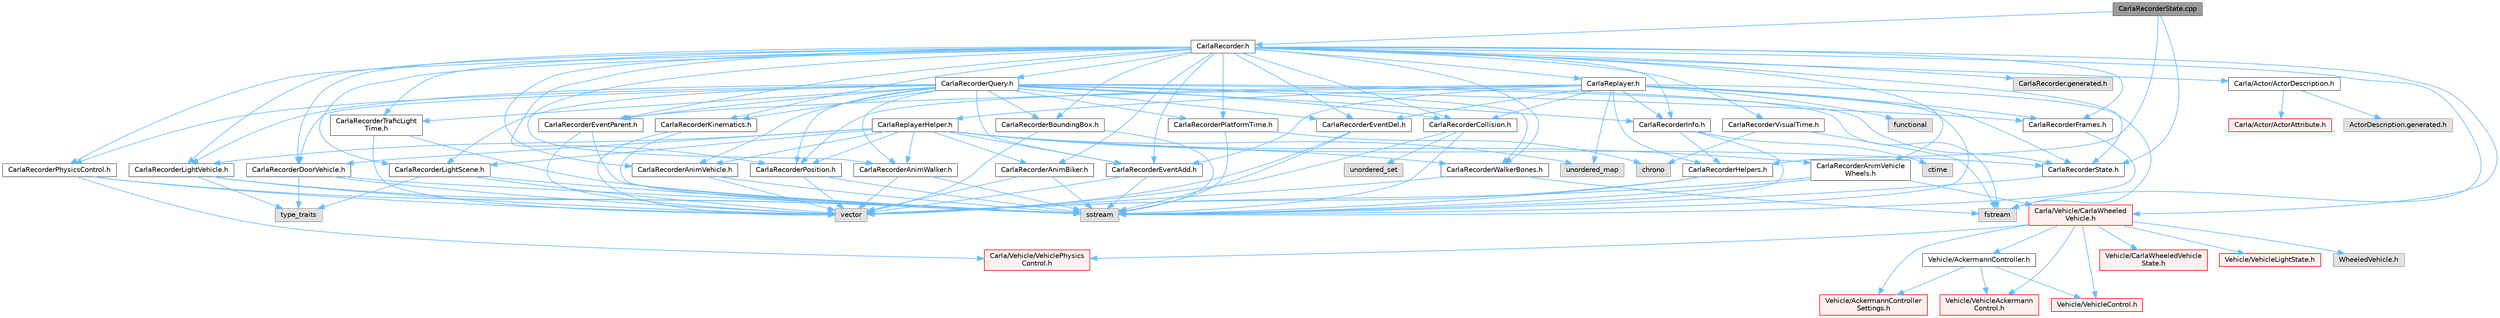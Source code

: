digraph "CarlaRecorderState.cpp"
{
 // INTERACTIVE_SVG=YES
 // LATEX_PDF_SIZE
  bgcolor="transparent";
  edge [fontname=Helvetica,fontsize=10,labelfontname=Helvetica,labelfontsize=10];
  node [fontname=Helvetica,fontsize=10,shape=box,height=0.2,width=0.4];
  Node1 [id="Node000001",label="CarlaRecorderState.cpp",height=0.2,width=0.4,color="gray40", fillcolor="grey60", style="filled", fontcolor="black",tooltip=" "];
  Node1 -> Node2 [id="edge1_Node000001_Node000002",color="steelblue1",style="solid",tooltip=" "];
  Node2 [id="Node000002",label="CarlaRecorder.h",height=0.2,width=0.4,color="grey40", fillcolor="white", style="filled",URL="$d9/d6a/CarlaRecorder_8h.html",tooltip=" "];
  Node2 -> Node3 [id="edge2_Node000002_Node000003",color="steelblue1",style="solid",tooltip=" "];
  Node3 [id="Node000003",label="fstream",height=0.2,width=0.4,color="grey60", fillcolor="#E0E0E0", style="filled",tooltip=" "];
  Node2 -> Node4 [id="edge3_Node000002_Node000004",color="steelblue1",style="solid",tooltip=" "];
  Node4 [id="Node000004",label="Carla/Actor/ActorDescription.h",height=0.2,width=0.4,color="grey40", fillcolor="white", style="filled",URL="$d4/de6/Unreal_2CarlaUE4_2Plugins_2Carla_2Source_2Carla_2Actor_2ActorDescription_8h.html",tooltip=" "];
  Node4 -> Node5 [id="edge4_Node000004_Node000005",color="steelblue1",style="solid",tooltip=" "];
  Node5 [id="Node000005",label="Carla/Actor/ActorAttribute.h",height=0.2,width=0.4,color="red", fillcolor="#FFF0F0", style="filled",URL="$d6/d1a/Unreal_2CarlaUE4_2Plugins_2Carla_2Source_2Carla_2Actor_2ActorAttribute_8h.html",tooltip=" "];
  Node4 -> Node15 [id="edge5_Node000004_Node000015",color="steelblue1",style="solid",tooltip=" "];
  Node15 [id="Node000015",label="ActorDescription.generated.h",height=0.2,width=0.4,color="grey60", fillcolor="#E0E0E0", style="filled",tooltip=" "];
  Node2 -> Node16 [id="edge6_Node000002_Node000016",color="steelblue1",style="solid",tooltip=" "];
  Node16 [id="Node000016",label="CarlaRecorderTraficLight\lTime.h",height=0.2,width=0.4,color="grey40", fillcolor="white", style="filled",URL="$d0/de7/CarlaRecorderTraficLightTime_8h.html",tooltip=" "];
  Node16 -> Node17 [id="edge7_Node000016_Node000017",color="steelblue1",style="solid",tooltip=" "];
  Node17 [id="Node000017",label="sstream",height=0.2,width=0.4,color="grey60", fillcolor="#E0E0E0", style="filled",tooltip=" "];
  Node16 -> Node18 [id="edge8_Node000016_Node000018",color="steelblue1",style="solid",tooltip=" "];
  Node18 [id="Node000018",label="vector",height=0.2,width=0.4,color="grey60", fillcolor="#E0E0E0", style="filled",tooltip=" "];
  Node2 -> Node19 [id="edge9_Node000002_Node000019",color="steelblue1",style="solid",tooltip=" "];
  Node19 [id="Node000019",label="CarlaRecorderPhysicsControl.h",height=0.2,width=0.4,color="grey40", fillcolor="white", style="filled",URL="$d3/d34/CarlaRecorderPhysicsControl_8h.html",tooltip=" "];
  Node19 -> Node17 [id="edge10_Node000019_Node000017",color="steelblue1",style="solid",tooltip=" "];
  Node19 -> Node18 [id="edge11_Node000019_Node000018",color="steelblue1",style="solid",tooltip=" "];
  Node19 -> Node20 [id="edge12_Node000019_Node000020",color="steelblue1",style="solid",tooltip=" "];
  Node20 [id="Node000020",label="Carla/Vehicle/VehiclePhysics\lControl.h",height=0.2,width=0.4,color="red", fillcolor="#FFF0F0", style="filled",URL="$d3/d90/Unreal_2CarlaUE4_2Plugins_2Carla_2Source_2Carla_2Vehicle_2VehiclePhysicsControl_8h.html",tooltip=" "];
  Node2 -> Node24 [id="edge13_Node000002_Node000024",color="steelblue1",style="solid",tooltip=" "];
  Node24 [id="Node000024",label="CarlaRecorderPlatformTime.h",height=0.2,width=0.4,color="grey40", fillcolor="white", style="filled",URL="$d0/de8/CarlaRecorderPlatformTime_8h.html",tooltip=" "];
  Node24 -> Node17 [id="edge14_Node000024_Node000017",color="steelblue1",style="solid",tooltip=" "];
  Node24 -> Node25 [id="edge15_Node000024_Node000025",color="steelblue1",style="solid",tooltip=" "];
  Node25 [id="Node000025",label="chrono",height=0.2,width=0.4,color="grey60", fillcolor="#E0E0E0", style="filled",tooltip=" "];
  Node2 -> Node26 [id="edge16_Node000002_Node000026",color="steelblue1",style="solid",tooltip=" "];
  Node26 [id="Node000026",label="CarlaRecorderBoundingBox.h",height=0.2,width=0.4,color="grey40", fillcolor="white", style="filled",URL="$d1/deb/CarlaRecorderBoundingBox_8h.html",tooltip=" "];
  Node26 -> Node17 [id="edge17_Node000026_Node000017",color="steelblue1",style="solid",tooltip=" "];
  Node26 -> Node18 [id="edge18_Node000026_Node000018",color="steelblue1",style="solid",tooltip=" "];
  Node2 -> Node27 [id="edge19_Node000002_Node000027",color="steelblue1",style="solid",tooltip=" "];
  Node27 [id="Node000027",label="CarlaRecorderKinematics.h",height=0.2,width=0.4,color="grey40", fillcolor="white", style="filled",URL="$d1/de3/CarlaRecorderKinematics_8h.html",tooltip=" "];
  Node27 -> Node17 [id="edge20_Node000027_Node000017",color="steelblue1",style="solid",tooltip=" "];
  Node27 -> Node18 [id="edge21_Node000027_Node000018",color="steelblue1",style="solid",tooltip=" "];
  Node2 -> Node28 [id="edge22_Node000002_Node000028",color="steelblue1",style="solid",tooltip=" "];
  Node28 [id="Node000028",label="CarlaRecorderLightScene.h",height=0.2,width=0.4,color="grey40", fillcolor="white", style="filled",URL="$d9/dc8/CarlaRecorderLightScene_8h.html",tooltip=" "];
  Node28 -> Node17 [id="edge23_Node000028_Node000017",color="steelblue1",style="solid",tooltip=" "];
  Node28 -> Node18 [id="edge24_Node000028_Node000018",color="steelblue1",style="solid",tooltip=" "];
  Node28 -> Node29 [id="edge25_Node000028_Node000029",color="steelblue1",style="solid",tooltip=" "];
  Node29 [id="Node000029",label="type_traits",height=0.2,width=0.4,color="grey60", fillcolor="#E0E0E0", style="filled",tooltip=" "];
  Node2 -> Node30 [id="edge26_Node000002_Node000030",color="steelblue1",style="solid",tooltip=" "];
  Node30 [id="Node000030",label="CarlaRecorderLightVehicle.h",height=0.2,width=0.4,color="grey40", fillcolor="white", style="filled",URL="$de/da8/CarlaRecorderLightVehicle_8h.html",tooltip=" "];
  Node30 -> Node17 [id="edge27_Node000030_Node000017",color="steelblue1",style="solid",tooltip=" "];
  Node30 -> Node18 [id="edge28_Node000030_Node000018",color="steelblue1",style="solid",tooltip=" "];
  Node30 -> Node29 [id="edge29_Node000030_Node000029",color="steelblue1",style="solid",tooltip=" "];
  Node2 -> Node31 [id="edge30_Node000002_Node000031",color="steelblue1",style="solid",tooltip=" "];
  Node31 [id="Node000031",label="CarlaRecorderAnimVehicle.h",height=0.2,width=0.4,color="grey40", fillcolor="white", style="filled",URL="$d6/d44/CarlaRecorderAnimVehicle_8h.html",tooltip=" "];
  Node31 -> Node17 [id="edge31_Node000031_Node000017",color="steelblue1",style="solid",tooltip=" "];
  Node31 -> Node18 [id="edge32_Node000031_Node000018",color="steelblue1",style="solid",tooltip=" "];
  Node2 -> Node32 [id="edge33_Node000002_Node000032",color="steelblue1",style="solid",tooltip=" "];
  Node32 [id="Node000032",label="CarlaRecorderAnimVehicle\lWheels.h",height=0.2,width=0.4,color="grey40", fillcolor="white", style="filled",URL="$d0/d5c/CarlaRecorderAnimVehicleWheels_8h.html",tooltip=" "];
  Node32 -> Node17 [id="edge34_Node000032_Node000017",color="steelblue1",style="solid",tooltip=" "];
  Node32 -> Node18 [id="edge35_Node000032_Node000018",color="steelblue1",style="solid",tooltip=" "];
  Node32 -> Node33 [id="edge36_Node000032_Node000033",color="steelblue1",style="solid",tooltip=" "];
  Node33 [id="Node000033",label="Carla/Vehicle/CarlaWheeled\lVehicle.h",height=0.2,width=0.4,color="red", fillcolor="#FFF0F0", style="filled",URL="$d3/d00/CarlaWheeledVehicle_8h.html",tooltip=" "];
  Node33 -> Node34 [id="edge37_Node000033_Node000034",color="steelblue1",style="solid",tooltip=" "];
  Node34 [id="Node000034",label="WheeledVehicle.h",height=0.2,width=0.4,color="grey60", fillcolor="#E0E0E0", style="filled",tooltip=" "];
  Node33 -> Node35 [id="edge38_Node000033_Node000035",color="steelblue1",style="solid",tooltip=" "];
  Node35 [id="Node000035",label="Vehicle/AckermannController.h",height=0.2,width=0.4,color="grey40", fillcolor="white", style="filled",URL="$d0/d4d/AckermannController_8h.html",tooltip=" "];
  Node35 -> Node36 [id="edge39_Node000035_Node000036",color="steelblue1",style="solid",tooltip=" "];
  Node36 [id="Node000036",label="Vehicle/AckermannController\lSettings.h",height=0.2,width=0.4,color="red", fillcolor="#FFF0F0", style="filled",URL="$df/d92/Unreal_2CarlaUE4_2Plugins_2Carla_2Source_2Carla_2Vehicle_2AckermannControllerSettings_8h.html",tooltip=" "];
  Node35 -> Node38 [id="edge40_Node000035_Node000038",color="steelblue1",style="solid",tooltip=" "];
  Node38 [id="Node000038",label="Vehicle/VehicleAckermann\lControl.h",height=0.2,width=0.4,color="red", fillcolor="#FFF0F0", style="filled",URL="$d7/d1a/Unreal_2CarlaUE4_2Plugins_2Carla_2Source_2Carla_2Vehicle_2VehicleAckermannControl_8h.html",tooltip=" "];
  Node35 -> Node40 [id="edge41_Node000035_Node000040",color="steelblue1",style="solid",tooltip=" "];
  Node40 [id="Node000040",label="Vehicle/VehicleControl.h",height=0.2,width=0.4,color="red", fillcolor="#FFF0F0", style="filled",URL="$d4/dbd/Unreal_2CarlaUE4_2Plugins_2Carla_2Source_2Carla_2Vehicle_2VehicleControl_8h.html",tooltip=" "];
  Node33 -> Node36 [id="edge42_Node000033_Node000036",color="steelblue1",style="solid",tooltip=" "];
  Node33 -> Node42 [id="edge43_Node000033_Node000042",color="steelblue1",style="solid",tooltip=" "];
  Node42 [id="Node000042",label="Vehicle/CarlaWheeledVehicle\lState.h",height=0.2,width=0.4,color="red", fillcolor="#FFF0F0", style="filled",URL="$d7/dab/CarlaWheeledVehicleState_8h.html",tooltip=" "];
  Node33 -> Node38 [id="edge44_Node000033_Node000038",color="steelblue1",style="solid",tooltip=" "];
  Node33 -> Node40 [id="edge45_Node000033_Node000040",color="steelblue1",style="solid",tooltip=" "];
  Node33 -> Node44 [id="edge46_Node000033_Node000044",color="steelblue1",style="solid",tooltip=" "];
  Node44 [id="Node000044",label="Vehicle/VehicleLightState.h",height=0.2,width=0.4,color="red", fillcolor="#FFF0F0", style="filled",URL="$d6/d6c/Unreal_2CarlaUE4_2Plugins_2Carla_2Source_2Carla_2Vehicle_2VehicleLightState_8h.html",tooltip=" "];
  Node33 -> Node20 [id="edge47_Node000033_Node000020",color="steelblue1",style="solid",tooltip=" "];
  Node2 -> Node69 [id="edge48_Node000002_Node000069",color="steelblue1",style="solid",tooltip=" "];
  Node69 [id="Node000069",label="CarlaRecorderAnimWalker.h",height=0.2,width=0.4,color="grey40", fillcolor="white", style="filled",URL="$d3/d60/CarlaRecorderAnimWalker_8h.html",tooltip=" "];
  Node69 -> Node17 [id="edge49_Node000069_Node000017",color="steelblue1",style="solid",tooltip=" "];
  Node69 -> Node18 [id="edge50_Node000069_Node000018",color="steelblue1",style="solid",tooltip=" "];
  Node2 -> Node70 [id="edge51_Node000002_Node000070",color="steelblue1",style="solid",tooltip=" "];
  Node70 [id="Node000070",label="CarlaRecorderAnimBiker.h",height=0.2,width=0.4,color="grey40", fillcolor="white", style="filled",URL="$d6/dda/CarlaRecorderAnimBiker_8h.html",tooltip=" "];
  Node70 -> Node17 [id="edge52_Node000070_Node000017",color="steelblue1",style="solid",tooltip=" "];
  Node70 -> Node18 [id="edge53_Node000070_Node000018",color="steelblue1",style="solid",tooltip=" "];
  Node2 -> Node71 [id="edge54_Node000002_Node000071",color="steelblue1",style="solid",tooltip=" "];
  Node71 [id="Node000071",label="CarlaRecorderCollision.h",height=0.2,width=0.4,color="grey40", fillcolor="white", style="filled",URL="$df/d06/CarlaRecorderCollision_8h.html",tooltip=" "];
  Node71 -> Node17 [id="edge55_Node000071_Node000017",color="steelblue1",style="solid",tooltip=" "];
  Node71 -> Node18 [id="edge56_Node000071_Node000018",color="steelblue1",style="solid",tooltip=" "];
  Node71 -> Node72 [id="edge57_Node000071_Node000072",color="steelblue1",style="solid",tooltip=" "];
  Node72 [id="Node000072",label="unordered_set",height=0.2,width=0.4,color="grey60", fillcolor="#E0E0E0", style="filled",tooltip=" "];
  Node2 -> Node73 [id="edge58_Node000002_Node000073",color="steelblue1",style="solid",tooltip=" "];
  Node73 [id="Node000073",label="CarlaRecorderEventAdd.h",height=0.2,width=0.4,color="grey40", fillcolor="white", style="filled",URL="$d0/d0e/CarlaRecorderEventAdd_8h.html",tooltip=" "];
  Node73 -> Node17 [id="edge59_Node000073_Node000017",color="steelblue1",style="solid",tooltip=" "];
  Node73 -> Node18 [id="edge60_Node000073_Node000018",color="steelblue1",style="solid",tooltip=" "];
  Node2 -> Node74 [id="edge61_Node000002_Node000074",color="steelblue1",style="solid",tooltip=" "];
  Node74 [id="Node000074",label="CarlaRecorderEventDel.h",height=0.2,width=0.4,color="grey40", fillcolor="white", style="filled",URL="$d7/d4c/CarlaRecorderEventDel_8h.html",tooltip=" "];
  Node74 -> Node17 [id="edge62_Node000074_Node000017",color="steelblue1",style="solid",tooltip=" "];
  Node74 -> Node18 [id="edge63_Node000074_Node000018",color="steelblue1",style="solid",tooltip=" "];
  Node2 -> Node75 [id="edge64_Node000002_Node000075",color="steelblue1",style="solid",tooltip=" "];
  Node75 [id="Node000075",label="CarlaRecorderEventParent.h",height=0.2,width=0.4,color="grey40", fillcolor="white", style="filled",URL="$d0/dc2/CarlaRecorderEventParent_8h.html",tooltip=" "];
  Node75 -> Node17 [id="edge65_Node000075_Node000017",color="steelblue1",style="solid",tooltip=" "];
  Node75 -> Node18 [id="edge66_Node000075_Node000018",color="steelblue1",style="solid",tooltip=" "];
  Node2 -> Node76 [id="edge67_Node000002_Node000076",color="steelblue1",style="solid",tooltip=" "];
  Node76 [id="Node000076",label="CarlaRecorderFrames.h",height=0.2,width=0.4,color="grey40", fillcolor="white", style="filled",URL="$dc/dfc/CarlaRecorderFrames_8h.html",tooltip=" "];
  Node76 -> Node17 [id="edge68_Node000076_Node000017",color="steelblue1",style="solid",tooltip=" "];
  Node2 -> Node77 [id="edge69_Node000002_Node000077",color="steelblue1",style="solid",tooltip=" "];
  Node77 [id="Node000077",label="CarlaRecorderInfo.h",height=0.2,width=0.4,color="grey40", fillcolor="white", style="filled",URL="$df/de9/CarlaRecorderInfo_8h.html",tooltip=" "];
  Node77 -> Node78 [id="edge70_Node000077_Node000078",color="steelblue1",style="solid",tooltip=" "];
  Node78 [id="Node000078",label="CarlaRecorderHelpers.h",height=0.2,width=0.4,color="grey40", fillcolor="white", style="filled",URL="$d6/dd1/CarlaRecorderHelpers_8h.html",tooltip=" "];
  Node78 -> Node17 [id="edge71_Node000078_Node000017",color="steelblue1",style="solid",tooltip=" "];
  Node78 -> Node18 [id="edge72_Node000078_Node000018",color="steelblue1",style="solid",tooltip=" "];
  Node77 -> Node17 [id="edge73_Node000077_Node000017",color="steelblue1",style="solid",tooltip=" "];
  Node77 -> Node79 [id="edge74_Node000077_Node000079",color="steelblue1",style="solid",tooltip=" "];
  Node79 [id="Node000079",label="ctime",height=0.2,width=0.4,color="grey60", fillcolor="#E0E0E0", style="filled",tooltip=" "];
  Node2 -> Node80 [id="edge75_Node000002_Node000080",color="steelblue1",style="solid",tooltip=" "];
  Node80 [id="Node000080",label="CarlaRecorderPosition.h",height=0.2,width=0.4,color="grey40", fillcolor="white", style="filled",URL="$dc/d20/CarlaRecorderPosition_8h.html",tooltip=" "];
  Node80 -> Node17 [id="edge76_Node000080_Node000017",color="steelblue1",style="solid",tooltip=" "];
  Node80 -> Node18 [id="edge77_Node000080_Node000018",color="steelblue1",style="solid",tooltip=" "];
  Node2 -> Node81 [id="edge78_Node000002_Node000081",color="steelblue1",style="solid",tooltip=" "];
  Node81 [id="Node000081",label="CarlaRecorderQuery.h",height=0.2,width=0.4,color="grey40", fillcolor="white", style="filled",URL="$d7/dbd/CarlaRecorderQuery_8h.html",tooltip=" "];
  Node81 -> Node3 [id="edge79_Node000081_Node000003",color="steelblue1",style="solid",tooltip=" "];
  Node81 -> Node16 [id="edge80_Node000081_Node000016",color="steelblue1",style="solid",tooltip=" "];
  Node81 -> Node19 [id="edge81_Node000081_Node000019",color="steelblue1",style="solid",tooltip=" "];
  Node81 -> Node24 [id="edge82_Node000081_Node000024",color="steelblue1",style="solid",tooltip=" "];
  Node81 -> Node26 [id="edge83_Node000081_Node000026",color="steelblue1",style="solid",tooltip=" "];
  Node81 -> Node27 [id="edge84_Node000081_Node000027",color="steelblue1",style="solid",tooltip=" "];
  Node81 -> Node28 [id="edge85_Node000081_Node000028",color="steelblue1",style="solid",tooltip=" "];
  Node81 -> Node30 [id="edge86_Node000081_Node000030",color="steelblue1",style="solid",tooltip=" "];
  Node81 -> Node69 [id="edge87_Node000081_Node000069",color="steelblue1",style="solid",tooltip=" "];
  Node81 -> Node31 [id="edge88_Node000081_Node000031",color="steelblue1",style="solid",tooltip=" "];
  Node81 -> Node71 [id="edge89_Node000081_Node000071",color="steelblue1",style="solid",tooltip=" "];
  Node81 -> Node73 [id="edge90_Node000081_Node000073",color="steelblue1",style="solid",tooltip=" "];
  Node81 -> Node74 [id="edge91_Node000081_Node000074",color="steelblue1",style="solid",tooltip=" "];
  Node81 -> Node75 [id="edge92_Node000081_Node000075",color="steelblue1",style="solid",tooltip=" "];
  Node81 -> Node76 [id="edge93_Node000081_Node000076",color="steelblue1",style="solid",tooltip=" "];
  Node81 -> Node77 [id="edge94_Node000081_Node000077",color="steelblue1",style="solid",tooltip=" "];
  Node81 -> Node80 [id="edge95_Node000081_Node000080",color="steelblue1",style="solid",tooltip=" "];
  Node81 -> Node82 [id="edge96_Node000081_Node000082",color="steelblue1",style="solid",tooltip=" "];
  Node82 [id="Node000082",label="CarlaRecorderState.h",height=0.2,width=0.4,color="grey40", fillcolor="white", style="filled",URL="$da/d32/CarlaRecorderState_8h.html",tooltip=" "];
  Node82 -> Node17 [id="edge97_Node000082_Node000017",color="steelblue1",style="solid",tooltip=" "];
  Node81 -> Node83 [id="edge98_Node000081_Node000083",color="steelblue1",style="solid",tooltip=" "];
  Node83 [id="Node000083",label="CarlaRecorderWalkerBones.h",height=0.2,width=0.4,color="grey40", fillcolor="white", style="filled",URL="$da/dfe/CarlaRecorderWalkerBones_8h.html",tooltip=" "];
  Node83 -> Node3 [id="edge99_Node000083_Node000003",color="steelblue1",style="solid",tooltip=" "];
  Node83 -> Node18 [id="edge100_Node000083_Node000018",color="steelblue1",style="solid",tooltip=" "];
  Node81 -> Node84 [id="edge101_Node000081_Node000084",color="steelblue1",style="solid",tooltip=" "];
  Node84 [id="Node000084",label="CarlaRecorderDoorVehicle.h",height=0.2,width=0.4,color="grey40", fillcolor="white", style="filled",URL="$de/d44/CarlaRecorderDoorVehicle_8h.html",tooltip=" "];
  Node84 -> Node17 [id="edge102_Node000084_Node000017",color="steelblue1",style="solid",tooltip=" "];
  Node84 -> Node18 [id="edge103_Node000084_Node000018",color="steelblue1",style="solid",tooltip=" "];
  Node84 -> Node29 [id="edge104_Node000084_Node000029",color="steelblue1",style="solid",tooltip=" "];
  Node2 -> Node82 [id="edge105_Node000002_Node000082",color="steelblue1",style="solid",tooltip=" "];
  Node2 -> Node85 [id="edge106_Node000002_Node000085",color="steelblue1",style="solid",tooltip=" "];
  Node85 [id="Node000085",label="CarlaRecorderVisualTime.h",height=0.2,width=0.4,color="grey40", fillcolor="white", style="filled",URL="$d3/db8/CarlaRecorderVisualTime_8h.html",tooltip=" "];
  Node85 -> Node3 [id="edge107_Node000085_Node000003",color="steelblue1",style="solid",tooltip=" "];
  Node85 -> Node25 [id="edge108_Node000085_Node000025",color="steelblue1",style="solid",tooltip=" "];
  Node2 -> Node83 [id="edge109_Node000002_Node000083",color="steelblue1",style="solid",tooltip=" "];
  Node2 -> Node84 [id="edge110_Node000002_Node000084",color="steelblue1",style="solid",tooltip=" "];
  Node2 -> Node86 [id="edge111_Node000002_Node000086",color="steelblue1",style="solid",tooltip=" "];
  Node86 [id="Node000086",label="CarlaReplayer.h",height=0.2,width=0.4,color="grey40", fillcolor="white", style="filled",URL="$de/dea/CarlaReplayer_8h.html",tooltip=" "];
  Node86 -> Node3 [id="edge112_Node000086_Node000003",color="steelblue1",style="solid",tooltip=" "];
  Node86 -> Node17 [id="edge113_Node000086_Node000017",color="steelblue1",style="solid",tooltip=" "];
  Node86 -> Node87 [id="edge114_Node000086_Node000087",color="steelblue1",style="solid",tooltip=" "];
  Node87 [id="Node000087",label="unordered_map",height=0.2,width=0.4,color="grey60", fillcolor="#E0E0E0", style="filled",tooltip=" "];
  Node86 -> Node88 [id="edge115_Node000086_Node000088",color="steelblue1",style="solid",tooltip=" "];
  Node88 [id="Node000088",label="functional",height=0.2,width=0.4,color="grey60", fillcolor="#E0E0E0", style="filled",tooltip=" "];
  Node86 -> Node77 [id="edge116_Node000086_Node000077",color="steelblue1",style="solid",tooltip=" "];
  Node86 -> Node76 [id="edge117_Node000086_Node000076",color="steelblue1",style="solid",tooltip=" "];
  Node86 -> Node73 [id="edge118_Node000086_Node000073",color="steelblue1",style="solid",tooltip=" "];
  Node86 -> Node74 [id="edge119_Node000086_Node000074",color="steelblue1",style="solid",tooltip=" "];
  Node86 -> Node75 [id="edge120_Node000086_Node000075",color="steelblue1",style="solid",tooltip=" "];
  Node86 -> Node71 [id="edge121_Node000086_Node000071",color="steelblue1",style="solid",tooltip=" "];
  Node86 -> Node80 [id="edge122_Node000086_Node000080",color="steelblue1",style="solid",tooltip=" "];
  Node86 -> Node82 [id="edge123_Node000086_Node000082",color="steelblue1",style="solid",tooltip=" "];
  Node86 -> Node78 [id="edge124_Node000086_Node000078",color="steelblue1",style="solid",tooltip=" "];
  Node86 -> Node89 [id="edge125_Node000086_Node000089",color="steelblue1",style="solid",tooltip=" "];
  Node89 [id="Node000089",label="CarlaReplayerHelper.h",height=0.2,width=0.4,color="grey40", fillcolor="white", style="filled",URL="$d1/d62/CarlaReplayerHelper_8h.html",tooltip=" "];
  Node89 -> Node73 [id="edge126_Node000089_Node000073",color="steelblue1",style="solid",tooltip=" "];
  Node89 -> Node80 [id="edge127_Node000089_Node000080",color="steelblue1",style="solid",tooltip=" "];
  Node89 -> Node82 [id="edge128_Node000089_Node000082",color="steelblue1",style="solid",tooltip=" "];
  Node89 -> Node70 [id="edge129_Node000089_Node000070",color="steelblue1",style="solid",tooltip=" "];
  Node89 -> Node69 [id="edge130_Node000089_Node000069",color="steelblue1",style="solid",tooltip=" "];
  Node89 -> Node31 [id="edge131_Node000089_Node000031",color="steelblue1",style="solid",tooltip=" "];
  Node89 -> Node32 [id="edge132_Node000089_Node000032",color="steelblue1",style="solid",tooltip=" "];
  Node89 -> Node30 [id="edge133_Node000089_Node000030",color="steelblue1",style="solid",tooltip=" "];
  Node89 -> Node28 [id="edge134_Node000089_Node000028",color="steelblue1",style="solid",tooltip=" "];
  Node89 -> Node84 [id="edge135_Node000089_Node000084",color="steelblue1",style="solid",tooltip=" "];
  Node89 -> Node83 [id="edge136_Node000089_Node000083",color="steelblue1",style="solid",tooltip=" "];
  Node89 -> Node87 [id="edge137_Node000089_Node000087",color="steelblue1",style="solid",tooltip=" "];
  Node2 -> Node33 [id="edge138_Node000002_Node000033",color="steelblue1",style="solid",tooltip=" "];
  Node2 -> Node90 [id="edge139_Node000002_Node000090",color="steelblue1",style="solid",tooltip=" "];
  Node90 [id="Node000090",label="CarlaRecorder.generated.h",height=0.2,width=0.4,color="grey60", fillcolor="#E0E0E0", style="filled",tooltip=" "];
  Node1 -> Node82 [id="edge140_Node000001_Node000082",color="steelblue1",style="solid",tooltip=" "];
  Node1 -> Node78 [id="edge141_Node000001_Node000078",color="steelblue1",style="solid",tooltip=" "];
}
